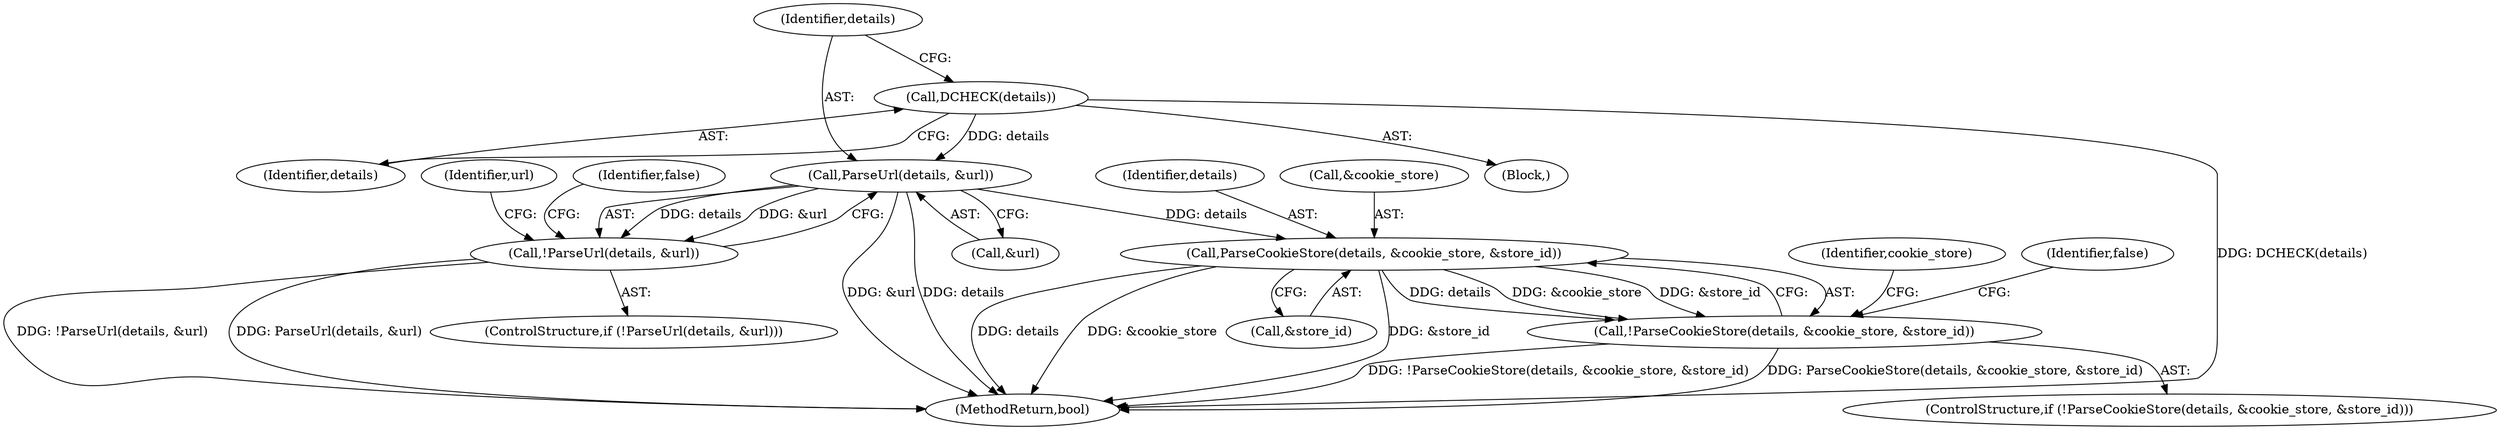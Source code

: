 digraph "1_Chrome_b7e899141194fa27d55a990e38ae8bdcc5183a90_1@pointer" {
"1000113" [label="(Call,ParseUrl(details, &url))"];
"1000108" [label="(Call,DCHECK(details))"];
"1000112" [label="(Call,!ParseUrl(details, &url))"];
"1000141" [label="(Call,ParseCookieStore(details, &cookie_store, &store_id))"];
"1000140" [label="(Call,!ParseCookieStore(details, &cookie_store, &store_id))"];
"1000109" [label="(Identifier,details)"];
"1000122" [label="(Identifier,url)"];
"1000151" [label="(Identifier,cookie_store)"];
"1000113" [label="(Call,ParseUrl(details, &url))"];
"1000139" [label="(ControlStructure,if (!ParseCookieStore(details, &cookie_store, &store_id)))"];
"1000108" [label="(Call,DCHECK(details))"];
"1000193" [label="(MethodReturn,bool)"];
"1000140" [label="(Call,!ParseCookieStore(details, &cookie_store, &store_id))"];
"1000115" [label="(Call,&url)"];
"1000141" [label="(Call,ParseCookieStore(details, &cookie_store, &store_id))"];
"1000142" [label="(Identifier,details)"];
"1000143" [label="(Call,&cookie_store)"];
"1000118" [label="(Identifier,false)"];
"1000148" [label="(Identifier,false)"];
"1000145" [label="(Call,&store_id)"];
"1000111" [label="(ControlStructure,if (!ParseUrl(details, &url)))"];
"1000101" [label="(Block,)"];
"1000112" [label="(Call,!ParseUrl(details, &url))"];
"1000114" [label="(Identifier,details)"];
"1000113" -> "1000112"  [label="AST: "];
"1000113" -> "1000115"  [label="CFG: "];
"1000114" -> "1000113"  [label="AST: "];
"1000115" -> "1000113"  [label="AST: "];
"1000112" -> "1000113"  [label="CFG: "];
"1000113" -> "1000193"  [label="DDG: details"];
"1000113" -> "1000193"  [label="DDG: &url"];
"1000113" -> "1000112"  [label="DDG: details"];
"1000113" -> "1000112"  [label="DDG: &url"];
"1000108" -> "1000113"  [label="DDG: details"];
"1000113" -> "1000141"  [label="DDG: details"];
"1000108" -> "1000101"  [label="AST: "];
"1000108" -> "1000109"  [label="CFG: "];
"1000109" -> "1000108"  [label="AST: "];
"1000114" -> "1000108"  [label="CFG: "];
"1000108" -> "1000193"  [label="DDG: DCHECK(details)"];
"1000112" -> "1000111"  [label="AST: "];
"1000118" -> "1000112"  [label="CFG: "];
"1000122" -> "1000112"  [label="CFG: "];
"1000112" -> "1000193"  [label="DDG: !ParseUrl(details, &url)"];
"1000112" -> "1000193"  [label="DDG: ParseUrl(details, &url)"];
"1000141" -> "1000140"  [label="AST: "];
"1000141" -> "1000145"  [label="CFG: "];
"1000142" -> "1000141"  [label="AST: "];
"1000143" -> "1000141"  [label="AST: "];
"1000145" -> "1000141"  [label="AST: "];
"1000140" -> "1000141"  [label="CFG: "];
"1000141" -> "1000193"  [label="DDG: details"];
"1000141" -> "1000193"  [label="DDG: &cookie_store"];
"1000141" -> "1000193"  [label="DDG: &store_id"];
"1000141" -> "1000140"  [label="DDG: details"];
"1000141" -> "1000140"  [label="DDG: &cookie_store"];
"1000141" -> "1000140"  [label="DDG: &store_id"];
"1000140" -> "1000139"  [label="AST: "];
"1000148" -> "1000140"  [label="CFG: "];
"1000151" -> "1000140"  [label="CFG: "];
"1000140" -> "1000193"  [label="DDG: ParseCookieStore(details, &cookie_store, &store_id)"];
"1000140" -> "1000193"  [label="DDG: !ParseCookieStore(details, &cookie_store, &store_id)"];
}
